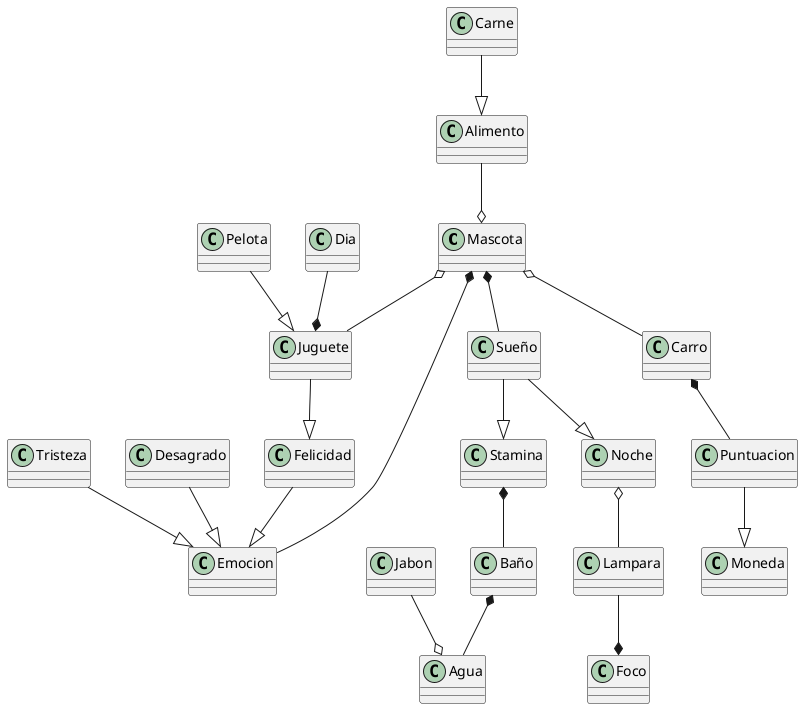 @startuml 

class Mascota
class Alimento 
class Carne
class Juguete
class Pelota
class Carro
class Stamina
class Jabon
class Agua
class Lampara
class Dia 
class Noche 
class Puntuacion
class Moneda 
class Tristeza
class Felicidad
class Desagrado
class Emocion 
class Foco 
class Sueño 
class Baño


Alimento --o Mascota
Mascota o-- Juguete
Carne --|> Alimento
Pelota --|> Juguete
Lampara --* Foco
Felicidad --|> Emocion 
Tristeza --|> Emocion
Desagrado --|> Emocion
Mascota *-- Emocion 
Mascota *-- Sueño 
Sueño --|> Noche 
Noche o-- Lampara 
Puntuacion --|> Moneda 
Juguete --|> Felicidad
Dia --* Juguete
Jabon --o Agua 
Carro *-- Puntuacion
Mascota o-- Carro
Sueño --|> Stamina
Baño *-- Agua
Stamina *-- Baño





@endluml